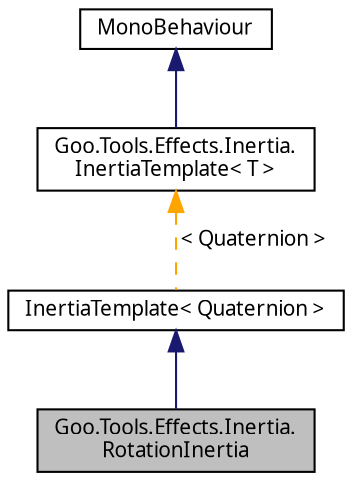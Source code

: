 digraph "Goo.Tools.Effects.Inertia.RotationInertia"
{
 // LATEX_PDF_SIZE
  edge [fontname="Calibrii",fontsize="10",labelfontname="Calibrii",labelfontsize="10"];
  node [fontname="Calibrii",fontsize="10",shape=record];
  Node1 [label="Goo.Tools.Effects.Inertia.\lRotationInertia",height=0.2,width=0.4,color="black", fillcolor="grey75", style="filled", fontcolor="black",tooltip=" "];
  Node2 -> Node1 [dir="back",color="midnightblue",fontsize="10",style="solid",fontname="Calibrii"];
  Node2 [label="InertiaTemplate\< Quaternion \>",height=0.2,width=0.4,color="black", fillcolor="white", style="filled",URL="$da/d6f/classGoo_1_1Tools_1_1Effects_1_1Inertia_1_1InertiaTemplate.html",tooltip=" "];
  Node3 -> Node2 [dir="back",color="orange",fontsize="10",style="dashed",label=" \< Quaternion \>" ,fontname="Calibrii"];
  Node3 [label="Goo.Tools.Effects.Inertia.\lInertiaTemplate\< T \>",height=0.2,width=0.4,color="black", fillcolor="white", style="filled",URL="$da/d6f/classGoo_1_1Tools_1_1Effects_1_1Inertia_1_1InertiaTemplate.html",tooltip=" "];
  Node4 -> Node3 [dir="back",color="midnightblue",fontsize="10",style="solid",fontname="Calibrii"];
  Node4 [label="MonoBehaviour",height=0.2,width=0.4,color="black", fillcolor="white", style="filled",tooltip=" "];
}
